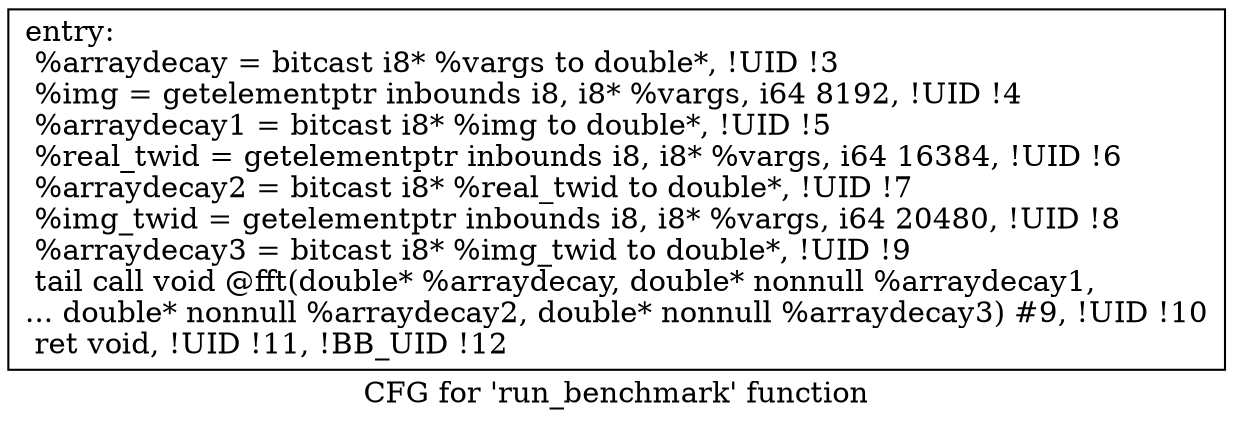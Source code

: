 digraph "CFG for 'run_benchmark' function" {
	label="CFG for 'run_benchmark' function";

	Node0x55f014479310 [shape=record,label="{entry:\l  %arraydecay = bitcast i8* %vargs to double*, !UID !3\l  %img = getelementptr inbounds i8, i8* %vargs, i64 8192, !UID !4\l  %arraydecay1 = bitcast i8* %img to double*, !UID !5\l  %real_twid = getelementptr inbounds i8, i8* %vargs, i64 16384, !UID !6\l  %arraydecay2 = bitcast i8* %real_twid to double*, !UID !7\l  %img_twid = getelementptr inbounds i8, i8* %vargs, i64 20480, !UID !8\l  %arraydecay3 = bitcast i8* %img_twid to double*, !UID !9\l  tail call void @fft(double* %arraydecay, double* nonnull %arraydecay1,\l... double* nonnull %arraydecay2, double* nonnull %arraydecay3) #9, !UID !10\l  ret void, !UID !11, !BB_UID !12\l}"];
}

